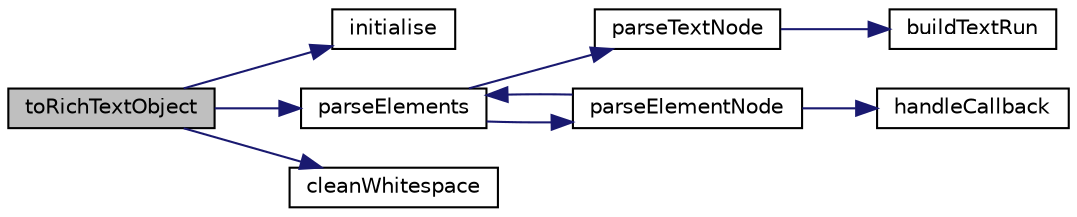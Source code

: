 digraph "toRichTextObject"
{
  edge [fontname="Helvetica",fontsize="10",labelfontname="Helvetica",labelfontsize="10"];
  node [fontname="Helvetica",fontsize="10",shape=record];
  rankdir="LR";
  Node77 [label="toRichTextObject",height=0.2,width=0.4,color="black", fillcolor="grey75", style="filled", fontcolor="black"];
  Node77 -> Node78 [color="midnightblue",fontsize="10",style="solid",fontname="Helvetica"];
  Node78 [label="initialise",height=0.2,width=0.4,color="black", fillcolor="white", style="filled",URL="$class_p_h_p_excel___helper___h_t_m_l.html#add9ac7773eb89aae31cd23749e15d817"];
  Node77 -> Node79 [color="midnightblue",fontsize="10",style="solid",fontname="Helvetica"];
  Node79 [label="parseElements",height=0.2,width=0.4,color="black", fillcolor="white", style="filled",URL="$class_p_h_p_excel___helper___h_t_m_l.html#a83711da092d266bb48aa51cf9d4cc5ad"];
  Node79 -> Node80 [color="midnightblue",fontsize="10",style="solid",fontname="Helvetica"];
  Node80 [label="parseTextNode",height=0.2,width=0.4,color="black", fillcolor="white", style="filled",URL="$class_p_h_p_excel___helper___h_t_m_l.html#acdc856a9115c2b8595c84180e7379a34"];
  Node80 -> Node81 [color="midnightblue",fontsize="10",style="solid",fontname="Helvetica"];
  Node81 [label="buildTextRun",height=0.2,width=0.4,color="black", fillcolor="white", style="filled",URL="$class_p_h_p_excel___helper___h_t_m_l.html#ac002b2a6a632f1122efa5d695903c933"];
  Node79 -> Node82 [color="midnightblue",fontsize="10",style="solid",fontname="Helvetica"];
  Node82 [label="parseElementNode",height=0.2,width=0.4,color="black", fillcolor="white", style="filled",URL="$class_p_h_p_excel___helper___h_t_m_l.html#a41e9fa69cb9057fc7e5a5fda2d6a4603"];
  Node82 -> Node83 [color="midnightblue",fontsize="10",style="solid",fontname="Helvetica"];
  Node83 [label="handleCallback",height=0.2,width=0.4,color="black", fillcolor="white", style="filled",URL="$class_p_h_p_excel___helper___h_t_m_l.html#a18918430df1206deb1b55d710cb014e3"];
  Node82 -> Node79 [color="midnightblue",fontsize="10",style="solid",fontname="Helvetica"];
  Node77 -> Node84 [color="midnightblue",fontsize="10",style="solid",fontname="Helvetica"];
  Node84 [label="cleanWhitespace",height=0.2,width=0.4,color="black", fillcolor="white", style="filled",URL="$class_p_h_p_excel___helper___h_t_m_l.html#a54f16bbb6f56a575cfd591330dda603c"];
}
